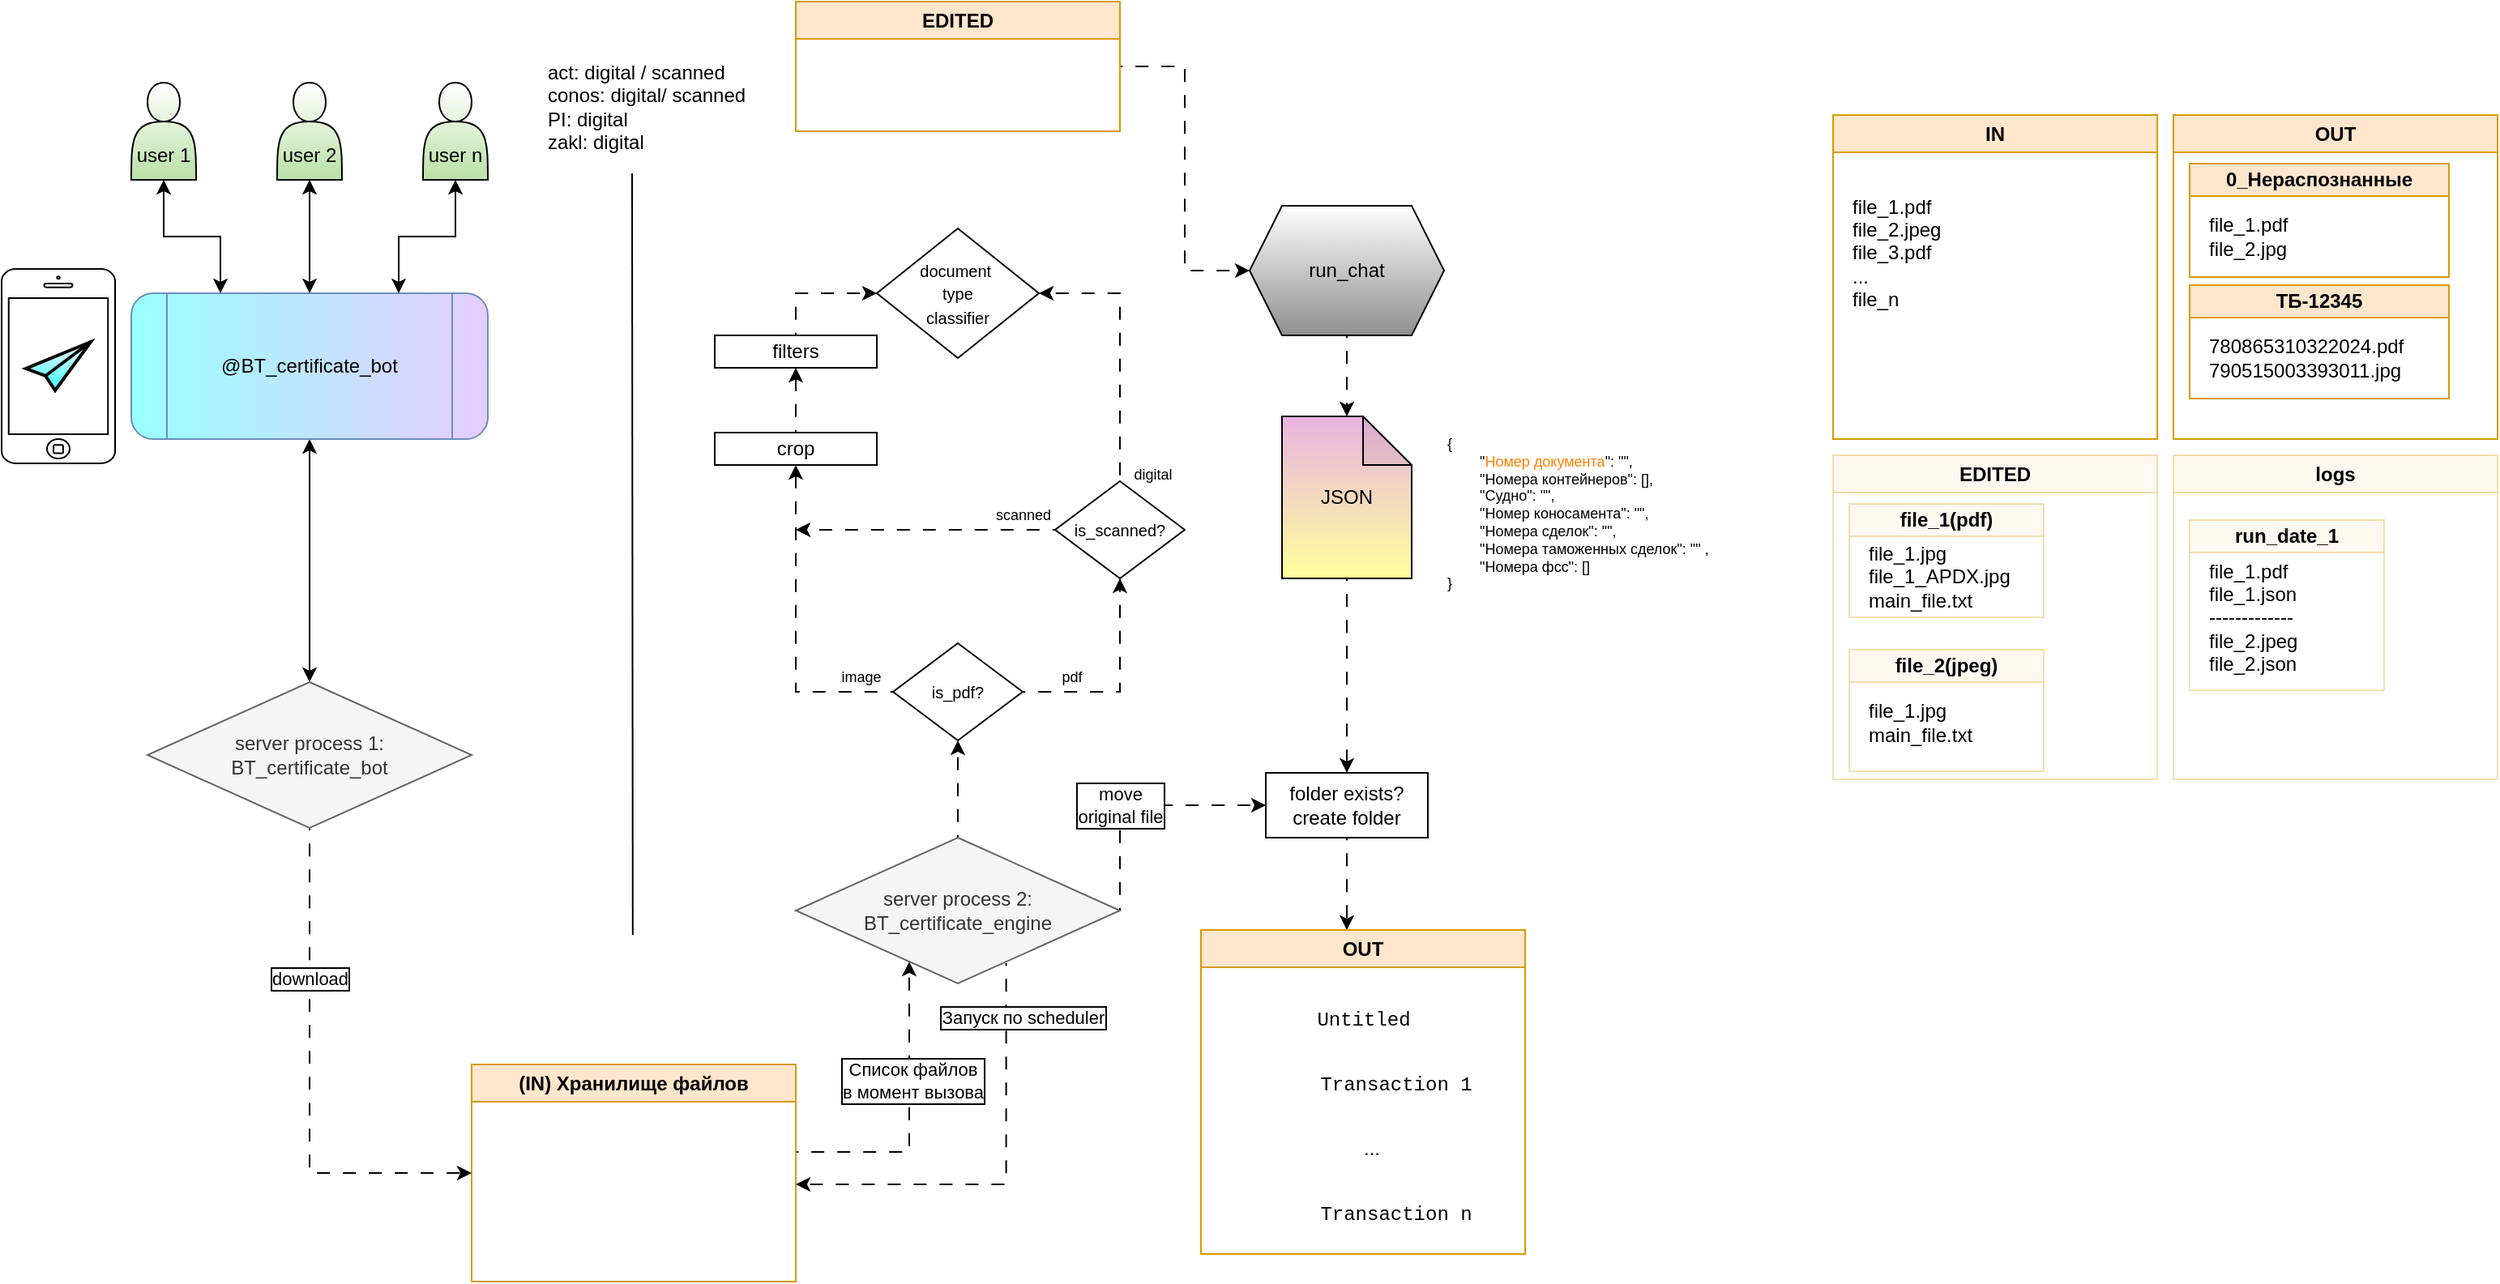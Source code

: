 <mxfile version="24.7.10">
  <diagram name="Страница — 1" id="nFlIvW7RXUWw04aqbfRn">
    <mxGraphModel dx="717" dy="386" grid="1" gridSize="10" guides="1" tooltips="1" connect="1" arrows="1" fold="1" page="1" pageScale="1" pageWidth="1169" pageHeight="827" math="0" shadow="0">
      <root>
        <mxCell id="0" />
        <mxCell id="1" parent="0" />
        <mxCell id="kq3kGYvFlhLmw1rVurGL-52" value="" style="html=1;verticalLabelPosition=bottom;labelBackgroundColor=#ffffff;verticalAlign=top;shadow=0;dashed=0;strokeWidth=1;shape=mxgraph.ios7.misc.iphone;strokeColor=#000000;" parent="1" vertex="1">
          <mxGeometry x="100" y="195" width="70" height="120" as="geometry" />
        </mxCell>
        <mxCell id="kq3kGYvFlhLmw1rVurGL-1" value="" style="endArrow=none;html=1;rounded=0;" parent="1" edge="1">
          <mxGeometry width="50" height="50" relative="1" as="geometry">
            <mxPoint x="489.41" y="606" as="sourcePoint" />
            <mxPoint x="489" y="136" as="targetPoint" />
          </mxGeometry>
        </mxCell>
        <mxCell id="kq3kGYvFlhLmw1rVurGL-22" style="edgeStyle=orthogonalEdgeStyle;rounded=0;orthogonalLoop=1;jettySize=auto;html=1;flowAnimation=1;" parent="1" target="kq3kGYvFlhLmw1rVurGL-16" edge="1">
          <mxGeometry relative="1" as="geometry">
            <mxPoint x="590" y="740" as="sourcePoint" />
            <mxPoint x="670" y="536" as="targetPoint" />
            <Array as="points">
              <mxPoint x="590" y="740" />
              <mxPoint x="660" y="740" />
            </Array>
          </mxGeometry>
        </mxCell>
        <mxCell id="kq3kGYvFlhLmw1rVurGL-23" value="Список файлов&lt;div&gt;в момент вызова&lt;/div&gt;" style="edgeLabel;html=1;align=center;verticalAlign=middle;resizable=0;points=[];labelBorderColor=default;" parent="kq3kGYvFlhLmw1rVurGL-22" vertex="1" connectable="0">
          <mxGeometry x="0.214" y="-2" relative="1" as="geometry">
            <mxPoint as="offset" />
          </mxGeometry>
        </mxCell>
        <mxCell id="kq3kGYvFlhLmw1rVurGL-2" value="(IN) Хранилище файлов" style="swimlane;whiteSpace=wrap;html=1;fillColor=#ffe6cc;strokeColor=#d79b00;" parent="1" vertex="1">
          <mxGeometry x="390" y="686" width="200" height="134" as="geometry" />
        </mxCell>
        <mxCell id="kq3kGYvFlhLmw1rVurGL-6" style="edgeStyle=orthogonalEdgeStyle;rounded=0;orthogonalLoop=1;jettySize=auto;html=1;entryX=0.5;entryY=0;entryDx=0;entryDy=0;startArrow=classic;startFill=1;" parent="1" source="kq3kGYvFlhLmw1rVurGL-3" target="kq3kGYvFlhLmw1rVurGL-4" edge="1">
          <mxGeometry relative="1" as="geometry" />
        </mxCell>
        <mxCell id="kq3kGYvFlhLmw1rVurGL-3" value="&lt;div&gt;&lt;span style=&quot;background-color: initial;&quot;&gt;@BT_certificate_bot&lt;/span&gt;&lt;br&gt;&lt;/div&gt;" style="shape=process;whiteSpace=wrap;html=1;backgroundOutline=1;fillColor=#E5CCFF;strokeColor=#6c8ebf;gradientColor=#99FFFF;gradientDirection=west;rounded=1;" parent="1" vertex="1">
          <mxGeometry x="180" y="210" width="220" height="90" as="geometry" />
        </mxCell>
        <mxCell id="kq3kGYvFlhLmw1rVurGL-14" style="edgeStyle=orthogonalEdgeStyle;rounded=0;orthogonalLoop=1;jettySize=auto;html=1;entryX=0;entryY=0.5;entryDx=0;entryDy=0;flowAnimation=1;" parent="1" source="kq3kGYvFlhLmw1rVurGL-4" target="kq3kGYvFlhLmw1rVurGL-2" edge="1">
          <mxGeometry relative="1" as="geometry" />
        </mxCell>
        <mxCell id="kq3kGYvFlhLmw1rVurGL-18" value="download" style="edgeLabel;html=1;align=center;verticalAlign=middle;resizable=0;points=[];labelBorderColor=default;" parent="kq3kGYvFlhLmw1rVurGL-14" vertex="1" connectable="0">
          <mxGeometry x="-0.406" relative="1" as="geometry">
            <mxPoint as="offset" />
          </mxGeometry>
        </mxCell>
        <mxCell id="kq3kGYvFlhLmw1rVurGL-4" value="&lt;div&gt;server process 1:&lt;/div&gt;BT_certificate_bot" style="rhombus;whiteSpace=wrap;html=1;fillColor=#f5f5f5;fontColor=#333333;strokeColor=#666666;" parent="1" vertex="1">
          <mxGeometry x="190" y="450" width="200" height="90" as="geometry" />
        </mxCell>
        <mxCell id="kq3kGYvFlhLmw1rVurGL-11" style="edgeStyle=orthogonalEdgeStyle;rounded=0;orthogonalLoop=1;jettySize=auto;html=1;entryX=0.5;entryY=0;entryDx=0;entryDy=0;startArrow=classic;startFill=1;flowAnimation=0;" parent="1" source="kq3kGYvFlhLmw1rVurGL-7" target="kq3kGYvFlhLmw1rVurGL-3" edge="1">
          <mxGeometry relative="1" as="geometry" />
        </mxCell>
        <mxCell id="kq3kGYvFlhLmw1rVurGL-7" value="&lt;div&gt;&lt;br&gt;&lt;/div&gt;&lt;div&gt;&lt;br&gt;&lt;/div&gt;&lt;div&gt;user 2&lt;/div&gt;" style="shape=actor;whiteSpace=wrap;html=1;gradientColor=#B9E0A5;" parent="1" vertex="1">
          <mxGeometry x="270" y="80" width="40" height="60" as="geometry" />
        </mxCell>
        <mxCell id="kq3kGYvFlhLmw1rVurGL-12" style="edgeStyle=orthogonalEdgeStyle;rounded=0;orthogonalLoop=1;jettySize=auto;html=1;entryX=0.75;entryY=0;entryDx=0;entryDy=0;startArrow=classic;startFill=1;flowAnimation=0;" parent="1" source="kq3kGYvFlhLmw1rVurGL-8" target="kq3kGYvFlhLmw1rVurGL-3" edge="1">
          <mxGeometry relative="1" as="geometry" />
        </mxCell>
        <mxCell id="kq3kGYvFlhLmw1rVurGL-8" value="&lt;div&gt;&lt;br&gt;&lt;/div&gt;&lt;div&gt;&lt;br&gt;&lt;/div&gt;&lt;div&gt;user n&lt;/div&gt;" style="shape=actor;whiteSpace=wrap;html=1;gradientColor=#B9E0A5;" parent="1" vertex="1">
          <mxGeometry x="360" y="80" width="40" height="60" as="geometry" />
        </mxCell>
        <mxCell id="kq3kGYvFlhLmw1rVurGL-10" style="edgeStyle=orthogonalEdgeStyle;rounded=0;orthogonalLoop=1;jettySize=auto;html=1;entryX=0.25;entryY=0;entryDx=0;entryDy=0;startArrow=classic;startFill=1;flowAnimation=0;" parent="1" source="kq3kGYvFlhLmw1rVurGL-9" target="kq3kGYvFlhLmw1rVurGL-3" edge="1">
          <mxGeometry relative="1" as="geometry" />
        </mxCell>
        <mxCell id="kq3kGYvFlhLmw1rVurGL-9" value="&lt;div&gt;&lt;br&gt;&lt;/div&gt;&lt;div&gt;&lt;br&gt;&lt;/div&gt;&lt;div&gt;user 1&lt;/div&gt;" style="shape=actor;whiteSpace=wrap;html=1;gradientColor=#B9E0A5;" parent="1" vertex="1">
          <mxGeometry x="180" y="80" width="40" height="60" as="geometry" />
        </mxCell>
        <mxCell id="kq3kGYvFlhLmw1rVurGL-20" style="edgeStyle=orthogonalEdgeStyle;rounded=0;orthogonalLoop=1;jettySize=auto;html=1;flowAnimation=1;exitX=0.649;exitY=0.861;exitDx=0;exitDy=0;exitPerimeter=0;" parent="1" source="kq3kGYvFlhLmw1rVurGL-16" edge="1">
          <mxGeometry relative="1" as="geometry">
            <mxPoint x="720" y="556" as="sourcePoint" />
            <mxPoint x="590" y="760" as="targetPoint" />
            <Array as="points">
              <mxPoint x="720" y="760" />
              <mxPoint x="590" y="760" />
            </Array>
          </mxGeometry>
        </mxCell>
        <mxCell id="kq3kGYvFlhLmw1rVurGL-21" value="Запуск по scheduler" style="edgeLabel;html=1;align=center;verticalAlign=middle;resizable=0;points=[];labelBorderColor=default;" parent="kq3kGYvFlhLmw1rVurGL-20" vertex="1" connectable="0">
          <mxGeometry x="-0.323" y="-2" relative="1" as="geometry">
            <mxPoint x="12" y="-57" as="offset" />
          </mxGeometry>
        </mxCell>
        <mxCell id="kq3kGYvFlhLmw1rVurGL-25" style="edgeStyle=orthogonalEdgeStyle;rounded=0;orthogonalLoop=1;jettySize=auto;html=1;entryX=0.5;entryY=1;entryDx=0;entryDy=0;flowAnimation=1;" parent="1" source="kq3kGYvFlhLmw1rVurGL-16" target="njDAms0orBpvmSmEVXDO-14" edge="1">
          <mxGeometry relative="1" as="geometry" />
        </mxCell>
        <mxCell id="kq3kGYvFlhLmw1rVurGL-39" style="edgeStyle=orthogonalEdgeStyle;rounded=0;orthogonalLoop=1;jettySize=auto;html=1;flowAnimation=1;entryX=0;entryY=0.5;entryDx=0;entryDy=0;exitX=1;exitY=0.5;exitDx=0;exitDy=0;" parent="1" target="kq3kGYvFlhLmw1rVurGL-38" edge="1" source="kq3kGYvFlhLmw1rVurGL-16">
          <mxGeometry relative="1" as="geometry">
            <Array as="points">
              <mxPoint x="790" y="526" />
            </Array>
            <mxPoint x="720" y="526" as="sourcePoint" />
            <mxPoint x="830" y="536" as="targetPoint" />
          </mxGeometry>
        </mxCell>
        <mxCell id="kq3kGYvFlhLmw1rVurGL-40" value="&lt;div&gt;move&lt;/div&gt;original file" style="edgeLabel;html=1;align=center;verticalAlign=middle;resizable=0;points=[];labelBorderColor=default;" parent="kq3kGYvFlhLmw1rVurGL-39" vertex="1" connectable="0">
          <mxGeometry x="-0.171" relative="1" as="geometry">
            <mxPoint y="-1" as="offset" />
          </mxGeometry>
        </mxCell>
        <mxCell id="kq3kGYvFlhLmw1rVurGL-16" value="&lt;div&gt;server process 2:&lt;/div&gt;BT_certificate_engine" style="rhombus;whiteSpace=wrap;html=1;fillColor=#f5f5f5;fontColor=#333333;strokeColor=#666666;" parent="1" vertex="1">
          <mxGeometry x="590" y="546" width="200" height="90" as="geometry" />
        </mxCell>
        <mxCell id="kq3kGYvFlhLmw1rVurGL-27" style="edgeStyle=orthogonalEdgeStyle;rounded=0;orthogonalLoop=1;jettySize=auto;html=1;entryX=0.5;entryY=1;entryDx=0;entryDy=0;flowAnimation=1;" parent="1" source="kq3kGYvFlhLmw1rVurGL-24" target="kq3kGYvFlhLmw1rVurGL-26" edge="1">
          <mxGeometry relative="1" as="geometry" />
        </mxCell>
        <mxCell id="kq3kGYvFlhLmw1rVurGL-24" value="crop" style="rounded=0;whiteSpace=wrap;html=1;" parent="1" vertex="1">
          <mxGeometry x="540" y="296" width="100" height="20" as="geometry" />
        </mxCell>
        <mxCell id="kq3kGYvFlhLmw1rVurGL-29" style="edgeStyle=orthogonalEdgeStyle;rounded=0;orthogonalLoop=1;jettySize=auto;html=1;entryX=0;entryY=0.5;entryDx=0;entryDy=0;flowAnimation=1;" parent="1" source="kq3kGYvFlhLmw1rVurGL-26" target="W8CIVgpLSEFgTAD0cFvs-2" edge="1">
          <mxGeometry relative="1" as="geometry">
            <Array as="points">
              <mxPoint x="590" y="210" />
            </Array>
            <mxPoint x="640" y="186" as="targetPoint" />
          </mxGeometry>
        </mxCell>
        <mxCell id="kq3kGYvFlhLmw1rVurGL-26" value="filters" style="rounded=0;whiteSpace=wrap;html=1;" parent="1" vertex="1">
          <mxGeometry x="540" y="236" width="100" height="20" as="geometry" />
        </mxCell>
        <mxCell id="kq3kGYvFlhLmw1rVurGL-31" style="edgeStyle=orthogonalEdgeStyle;rounded=0;orthogonalLoop=1;jettySize=auto;html=1;entryX=0;entryY=0.5;entryDx=0;entryDy=0;flowAnimation=1;exitX=1;exitY=0.5;exitDx=0;exitDy=0;" parent="1" source="W8CIVgpLSEFgTAD0cFvs-1" target="kq3kGYvFlhLmw1rVurGL-30" edge="1">
          <mxGeometry relative="1" as="geometry" />
        </mxCell>
        <mxCell id="kq3kGYvFlhLmw1rVurGL-30" value="run_chat" style="shape=hexagon;perimeter=hexagonPerimeter2;whiteSpace=wrap;html=1;fixedSize=1;gradientColor=#8F8F8F;" parent="1" vertex="1">
          <mxGeometry x="870" y="156" width="120" height="80" as="geometry" />
        </mxCell>
        <mxCell id="kq3kGYvFlhLmw1rVurGL-37" style="edgeStyle=orthogonalEdgeStyle;rounded=0;orthogonalLoop=1;jettySize=auto;html=1;entryX=0.5;entryY=0;entryDx=0;entryDy=0;flowAnimation=1;" parent="1" source="kq3kGYvFlhLmw1rVurGL-32" target="kq3kGYvFlhLmw1rVurGL-38" edge="1">
          <mxGeometry relative="1" as="geometry">
            <mxPoint x="930" y="426" as="targetPoint" />
          </mxGeometry>
        </mxCell>
        <mxCell id="kq3kGYvFlhLmw1rVurGL-32" value="JSON" style="shape=note;whiteSpace=wrap;html=1;backgroundOutline=1;darkOpacity=0.05;gradientColor=#FFFF9C;fillColor=#E8B3E1;" parent="1" vertex="1">
          <mxGeometry x="890" y="286" width="80" height="100" as="geometry" />
        </mxCell>
        <mxCell id="kq3kGYvFlhLmw1rVurGL-34" value="&lt;div style=&quot;font-size: 9px;&quot;&gt;&lt;font style=&quot;font-size: 9px;&quot;&gt;{&lt;/font&gt;&lt;/div&gt;&lt;div style=&quot;font-size: 9px;&quot;&gt;&lt;span style=&quot;white-space-collapse: collapse;&quot;&gt;&lt;font style=&quot;font-size: 9px;&quot;&gt;&lt;span style=&quot;white-space-collapse: preserve;&quot;&gt;&#x9;&lt;/span&gt;&quot;&lt;font color=&quot;#ff8000&quot;&gt;Номер документа&lt;/font&gt;&quot;: &quot;&quot;,&lt;/font&gt;&lt;/span&gt;&lt;/div&gt;&lt;div style=&quot;font-size: 9px;&quot;&gt;&lt;span style=&quot;white-space-collapse: collapse;&quot;&gt;&lt;font style=&quot;font-size: 9px;&quot;&gt;&lt;span style=&quot;white-space-collapse: preserve;&quot;&gt;&#x9;&lt;/span&gt;&quot;Номера контейнеров&quot;: [],&lt;/font&gt;&lt;/span&gt;&lt;/div&gt;&lt;div style=&quot;font-size: 9px;&quot;&gt;&lt;span style=&quot;white-space-collapse: collapse;&quot;&gt;&lt;font style=&quot;font-size: 9px;&quot;&gt;&lt;span style=&quot;white-space-collapse: preserve;&quot;&gt;&#x9;&lt;/span&gt;&quot;Судно&quot;: &quot;&quot;,&lt;/font&gt;&lt;/span&gt;&lt;/div&gt;&lt;div style=&quot;font-size: 9px;&quot;&gt;&lt;span style=&quot;white-space-collapse: collapse;&quot;&gt;&lt;font style=&quot;font-size: 9px;&quot;&gt;&lt;span style=&quot;white-space-collapse: preserve;&quot;&gt;&#x9;&lt;/span&gt;&quot;Номер коносамента&quot;: &quot;&quot;,&lt;/font&gt;&lt;/span&gt;&lt;/div&gt;&lt;div style=&quot;font-size: 9px;&quot;&gt;&lt;span style=&quot;white-space-collapse: collapse;&quot;&gt;&lt;font style=&quot;font-size: 9px;&quot;&gt;&lt;span style=&quot;white-space-collapse: preserve;&quot;&gt;&#x9;&lt;/span&gt;&quot;Номера сделок&quot;: &quot;&quot;,&lt;/font&gt;&lt;/span&gt;&lt;/div&gt;&lt;div style=&quot;font-size: 9px;&quot;&gt;&lt;span style=&quot;white-space-collapse: collapse;&quot;&gt;&lt;font style=&quot;font-size: 9px;&quot;&gt;&lt;span style=&quot;white-space-collapse: preserve;&quot;&gt;&#x9;&lt;/span&gt;&quot;Номера таможенных сделок&quot;: &quot;&quot; ,&lt;/font&gt;&lt;/span&gt;&lt;/div&gt;&lt;div style=&quot;font-size: 9px;&quot;&gt;&lt;span style=&quot;white-space-collapse: collapse;&quot;&gt;&lt;font style=&quot;font-size: 9px;&quot;&gt;&lt;span style=&quot;white-space: pre;&quot;&gt;&#x9;&lt;/span&gt;&quot;Номера фсс&quot;: []&lt;/font&gt;&lt;/span&gt;&lt;/div&gt;&lt;div style=&quot;font-size: 9px;&quot;&gt;&lt;font style=&quot;font-size: 9px;&quot;&gt;}&lt;/font&gt;&lt;/div&gt;" style="text;html=1;align=left;verticalAlign=middle;resizable=0;points=[];autosize=1;strokeColor=none;fillColor=none;glass=0;rounded=0;" parent="1" vertex="1">
          <mxGeometry x="990" y="291" width="180" height="110" as="geometry" />
        </mxCell>
        <mxCell id="kq3kGYvFlhLmw1rVurGL-35" style="edgeStyle=orthogonalEdgeStyle;rounded=0;orthogonalLoop=1;jettySize=auto;html=1;entryX=0.5;entryY=0;entryDx=0;entryDy=0;entryPerimeter=0;flowAnimation=1;" parent="1" source="kq3kGYvFlhLmw1rVurGL-30" target="kq3kGYvFlhLmw1rVurGL-32" edge="1">
          <mxGeometry relative="1" as="geometry" />
        </mxCell>
        <mxCell id="kq3kGYvFlhLmw1rVurGL-41" style="edgeStyle=orthogonalEdgeStyle;rounded=0;orthogonalLoop=1;jettySize=auto;html=1;flowAnimation=1;" parent="1" source="kq3kGYvFlhLmw1rVurGL-38" edge="1">
          <mxGeometry relative="1" as="geometry">
            <mxPoint x="930" y="603.0" as="targetPoint" />
          </mxGeometry>
        </mxCell>
        <mxCell id="kq3kGYvFlhLmw1rVurGL-38" value="folder exists?&lt;div&gt;create folder&lt;/div&gt;" style="rounded=0;whiteSpace=wrap;html=1;" parent="1" vertex="1">
          <mxGeometry x="880" y="506" width="100" height="40" as="geometry" />
        </mxCell>
        <mxCell id="kq3kGYvFlhLmw1rVurGL-43" value="OUT" style="swimlane;whiteSpace=wrap;html=1;fillColor=#ffe6cc;strokeColor=#d79b00;" parent="1" vertex="1">
          <mxGeometry x="840" y="603" width="200" height="200" as="geometry" />
        </mxCell>
        <mxCell id="kq3kGYvFlhLmw1rVurGL-44" value="" style="shape=image;verticalLabelPosition=bottom;labelBackgroundColor=default;verticalAlign=top;aspect=fixed;imageAspect=0;image=https://upload.wikimedia.org/wikipedia/commons/thumb/5/59/OneDrive_Folder_Icon.svg/2048px-OneDrive_Folder_Icon.svg.png;strokeWidth=0.5;" parent="kq3kGYvFlhLmw1rVurGL-43" vertex="1">
          <mxGeometry x="15" y="30" width="50" height="50" as="geometry" />
        </mxCell>
        <mxCell id="kq3kGYvFlhLmw1rVurGL-45" value="&lt;font face=&quot;Courier New&quot;&gt;Untitled&lt;/font&gt;" style="text;html=1;align=center;verticalAlign=middle;resizable=0;points=[];autosize=1;strokeColor=none;fillColor=none;" parent="kq3kGYvFlhLmw1rVurGL-43" vertex="1">
          <mxGeometry x="60" y="40" width="80" height="30" as="geometry" />
        </mxCell>
        <mxCell id="kq3kGYvFlhLmw1rVurGL-46" value="" style="shape=image;verticalLabelPosition=bottom;labelBackgroundColor=default;verticalAlign=top;aspect=fixed;imageAspect=0;image=https://upload.wikimedia.org/wikipedia/commons/thumb/5/59/OneDrive_Folder_Icon.svg/2048px-OneDrive_Folder_Icon.svg.png;strokeWidth=0.5;" parent="kq3kGYvFlhLmw1rVurGL-43" vertex="1">
          <mxGeometry x="15" y="70" width="50" height="50" as="geometry" />
        </mxCell>
        <mxCell id="kq3kGYvFlhLmw1rVurGL-47" value="&lt;font face=&quot;Courier New&quot;&gt;Transaction 1&lt;/font&gt;" style="text;html=1;align=center;verticalAlign=middle;resizable=0;points=[];autosize=1;strokeColor=none;fillColor=none;" parent="kq3kGYvFlhLmw1rVurGL-43" vertex="1">
          <mxGeometry x="60" y="80" width="120" height="30" as="geometry" />
        </mxCell>
        <mxCell id="kq3kGYvFlhLmw1rVurGL-48" value="" style="shape=image;verticalLabelPosition=bottom;labelBackgroundColor=default;verticalAlign=top;aspect=fixed;imageAspect=0;image=https://upload.wikimedia.org/wikipedia/commons/thumb/5/59/OneDrive_Folder_Icon.svg/2048px-OneDrive_Folder_Icon.svg.png;strokeWidth=0.5;" parent="kq3kGYvFlhLmw1rVurGL-43" vertex="1">
          <mxGeometry x="15" y="150" width="50" height="50" as="geometry" />
        </mxCell>
        <mxCell id="kq3kGYvFlhLmw1rVurGL-49" value="&lt;font face=&quot;Courier New&quot;&gt;Transaction n&lt;/font&gt;" style="text;html=1;align=center;verticalAlign=middle;resizable=0;points=[];autosize=1;strokeColor=none;fillColor=none;" parent="kq3kGYvFlhLmw1rVurGL-43" vertex="1">
          <mxGeometry x="60" y="160" width="120" height="30" as="geometry" />
        </mxCell>
        <mxCell id="kq3kGYvFlhLmw1rVurGL-50" value="..." style="text;html=1;align=center;verticalAlign=middle;resizable=0;points=[];autosize=1;strokeColor=none;fillColor=none;" parent="kq3kGYvFlhLmw1rVurGL-43" vertex="1">
          <mxGeometry x="90" y="120" width="30" height="30" as="geometry" />
        </mxCell>
        <mxCell id="kq3kGYvFlhLmw1rVurGL-51" value="" style="html=1;verticalLabelPosition=bottom;align=center;labelBackgroundColor=#ffffff;verticalAlign=top;strokeWidth=2;strokeColor=#000000;shadow=0;dashed=0;shape=mxgraph.ios7.icons.pointer;gradientColor=#33FFFF;" parent="1" vertex="1">
          <mxGeometry x="115" y="240" width="40" height="30" as="geometry" />
        </mxCell>
        <mxCell id="tVhSA4Isbbz2kF50FV48-4" value="IN" style="swimlane;whiteSpace=wrap;html=1;fillColor=#ffe6cc;strokeColor=#d79b00;" parent="1" vertex="1">
          <mxGeometry x="1230" y="100" width="200" height="200" as="geometry" />
        </mxCell>
        <mxCell id="tVhSA4Isbbz2kF50FV48-5" value="file_1.pdf&lt;div&gt;file_2.jpeg&lt;/div&gt;&lt;div&gt;file_3.pdf&lt;/div&gt;&lt;div&gt;...&lt;/div&gt;&lt;div&gt;file_n&lt;/div&gt;" style="text;html=1;align=left;verticalAlign=middle;resizable=0;points=[];autosize=1;strokeColor=none;fillColor=none;" parent="tVhSA4Isbbz2kF50FV48-4" vertex="1">
          <mxGeometry x="10" y="40" width="80" height="90" as="geometry" />
        </mxCell>
        <mxCell id="tVhSA4Isbbz2kF50FV48-6" value="EDITED" style="swimlane;whiteSpace=wrap;html=1;fillColor=#ffe6cc;strokeColor=#d79b00;opacity=30;" parent="1" vertex="1">
          <mxGeometry x="1230" y="310" width="200" height="200" as="geometry" />
        </mxCell>
        <mxCell id="tVhSA4Isbbz2kF50FV48-9" value="file_1(pdf)" style="swimlane;whiteSpace=wrap;html=1;fillColor=#ffe6cc;strokeColor=#d79b00;startSize=20;opacity=30;" parent="tVhSA4Isbbz2kF50FV48-6" vertex="1">
          <mxGeometry x="10" y="30" width="120" height="70" as="geometry" />
        </mxCell>
        <mxCell id="tVhSA4Isbbz2kF50FV48-11" value="file_1.jpg&lt;div&gt;file_1_APDX.jpg&lt;/div&gt;&lt;div&gt;main_file.txt&lt;/div&gt;" style="text;html=1;align=left;verticalAlign=middle;resizable=0;points=[];autosize=1;strokeColor=none;fillColor=none;opacity=30;" parent="tVhSA4Isbbz2kF50FV48-9" vertex="1">
          <mxGeometry x="10" y="15" width="110" height="60" as="geometry" />
        </mxCell>
        <mxCell id="tVhSA4Isbbz2kF50FV48-10" value="file_2(jpeg)" style="swimlane;whiteSpace=wrap;html=1;fillColor=#ffe6cc;strokeColor=#d79b00;startSize=20;opacity=30;" parent="tVhSA4Isbbz2kF50FV48-6" vertex="1">
          <mxGeometry x="10" y="120" width="120" height="75" as="geometry" />
        </mxCell>
        <mxCell id="tVhSA4Isbbz2kF50FV48-12" value="file_1.jpg&lt;div&gt;&lt;span style=&quot;background-color: initial;&quot;&gt;main_file.txt&lt;/span&gt;&lt;br&gt;&lt;/div&gt;" style="text;html=1;align=left;verticalAlign=middle;resizable=0;points=[];autosize=1;strokeColor=none;fillColor=none;opacity=30;" parent="tVhSA4Isbbz2kF50FV48-10" vertex="1">
          <mxGeometry x="10" y="25" width="90" height="40" as="geometry" />
        </mxCell>
        <mxCell id="tVhSA4Isbbz2kF50FV48-13" value="OUT" style="swimlane;whiteSpace=wrap;html=1;fillColor=#ffe6cc;strokeColor=#d79b00;" parent="1" vertex="1">
          <mxGeometry x="1440" y="100" width="200" height="200" as="geometry" />
        </mxCell>
        <mxCell id="njDAms0orBpvmSmEVXDO-1" value="0_Нераспознанные" style="swimlane;whiteSpace=wrap;html=1;fillColor=#ffe6cc;strokeColor=#d79b00;startSize=20;" parent="tVhSA4Isbbz2kF50FV48-13" vertex="1">
          <mxGeometry x="10" y="30" width="160" height="70" as="geometry" />
        </mxCell>
        <mxCell id="njDAms0orBpvmSmEVXDO-2" value="file_1.pdf&lt;div&gt;file_2.jpg&lt;br&gt;&lt;/div&gt;" style="text;html=1;align=left;verticalAlign=middle;resizable=0;points=[];autosize=1;strokeColor=none;fillColor=none;" parent="njDAms0orBpvmSmEVXDO-1" vertex="1">
          <mxGeometry x="10" y="25" width="70" height="40" as="geometry" />
        </mxCell>
        <mxCell id="njDAms0orBpvmSmEVXDO-3" value="ТБ-12345" style="swimlane;whiteSpace=wrap;html=1;fillColor=#ffe6cc;strokeColor=#d79b00;startSize=20;" parent="tVhSA4Isbbz2kF50FV48-13" vertex="1">
          <mxGeometry x="10" y="105" width="160" height="70" as="geometry" />
        </mxCell>
        <mxCell id="njDAms0orBpvmSmEVXDO-4" value="&lt;div&gt;780865310322024.pdf&lt;/div&gt;&lt;div&gt;&lt;span style=&quot;background-color: initial;&quot;&gt;790515003393011&lt;/span&gt;.jpg&lt;/div&gt;" style="text;html=1;align=left;verticalAlign=middle;resizable=0;points=[];autosize=1;strokeColor=none;fillColor=none;" parent="njDAms0orBpvmSmEVXDO-3" vertex="1">
          <mxGeometry x="10" y="25" width="140" height="40" as="geometry" />
        </mxCell>
        <mxCell id="tVhSA4Isbbz2kF50FV48-16" value="logs" style="swimlane;whiteSpace=wrap;html=1;fillColor=#ffe6cc;strokeColor=#d79b00;opacity=30;" parent="1" vertex="1">
          <mxGeometry x="1440" y="310" width="200" height="200" as="geometry" />
        </mxCell>
        <mxCell id="tVhSA4Isbbz2kF50FV48-22" value="run_date_1" style="swimlane;whiteSpace=wrap;html=1;fillColor=#ffe6cc;strokeColor=#d79b00;startSize=20;opacity=30;" parent="1" vertex="1">
          <mxGeometry x="1450" y="350" width="120" height="105" as="geometry" />
        </mxCell>
        <mxCell id="tVhSA4Isbbz2kF50FV48-23" value="file_1.pdf&lt;div&gt;file_1.json&lt;/div&gt;&lt;div&gt;-------------&lt;/div&gt;&lt;div&gt;file_2.jpeg&lt;/div&gt;&lt;div&gt;file_2.json&lt;/div&gt;" style="text;html=1;align=left;verticalAlign=middle;resizable=0;points=[];autosize=1;strokeColor=none;fillColor=none;opacity=30;" parent="tVhSA4Isbbz2kF50FV48-22" vertex="1">
          <mxGeometry x="10" y="15" width="80" height="90" as="geometry" />
        </mxCell>
        <mxCell id="njDAms0orBpvmSmEVXDO-6" style="edgeStyle=orthogonalEdgeStyle;rounded=0;orthogonalLoop=1;jettySize=auto;html=1;flowAnimation=1;" parent="1" source="njDAms0orBpvmSmEVXDO-5" edge="1">
          <mxGeometry relative="1" as="geometry">
            <mxPoint x="590" y="356" as="targetPoint" />
          </mxGeometry>
        </mxCell>
        <mxCell id="njDAms0orBpvmSmEVXDO-7" value="&lt;font style=&quot;font-size: 9px;&quot;&gt;scanned&lt;/font&gt;" style="edgeLabel;html=1;align=center;verticalAlign=middle;resizable=0;points=[];" parent="njDAms0orBpvmSmEVXDO-6" vertex="1" connectable="0">
          <mxGeometry x="-0.287" relative="1" as="geometry">
            <mxPoint x="37" y="-10" as="offset" />
          </mxGeometry>
        </mxCell>
        <mxCell id="njDAms0orBpvmSmEVXDO-9" style="edgeStyle=orthogonalEdgeStyle;rounded=0;orthogonalLoop=1;jettySize=auto;html=1;flowAnimation=1;entryX=1;entryY=0.5;entryDx=0;entryDy=0;exitX=1;exitY=0.5;exitDx=0;exitDy=0;" parent="1" source="njDAms0orBpvmSmEVXDO-5" target="W8CIVgpLSEFgTAD0cFvs-2" edge="1">
          <mxGeometry relative="1" as="geometry">
            <mxPoint x="740" y="186" as="targetPoint" />
            <Array as="points">
              <mxPoint x="790" y="356" />
              <mxPoint x="790" y="210" />
            </Array>
          </mxGeometry>
        </mxCell>
        <mxCell id="njDAms0orBpvmSmEVXDO-10" value="&lt;font style=&quot;font-size: 9px;&quot;&gt;digital&lt;/font&gt;" style="edgeLabel;html=1;align=center;verticalAlign=middle;resizable=0;points=[];" parent="njDAms0orBpvmSmEVXDO-9" vertex="1" connectable="0">
          <mxGeometry x="-0.6" y="-2" relative="1" as="geometry">
            <mxPoint x="18" y="-28" as="offset" />
          </mxGeometry>
        </mxCell>
        <mxCell id="njDAms0orBpvmSmEVXDO-5" value="&lt;font style=&quot;font-size: 10px;&quot;&gt;is_scanned?&lt;/font&gt;" style="rhombus;whiteSpace=wrap;html=1;" parent="1" vertex="1">
          <mxGeometry x="750" y="326" width="80" height="60" as="geometry" />
        </mxCell>
        <mxCell id="njDAms0orBpvmSmEVXDO-15" style="edgeStyle=orthogonalEdgeStyle;rounded=0;orthogonalLoop=1;jettySize=auto;html=1;entryX=0.5;entryY=1;entryDx=0;entryDy=0;flowAnimation=1;" parent="1" source="njDAms0orBpvmSmEVXDO-14" target="njDAms0orBpvmSmEVXDO-5" edge="1">
          <mxGeometry relative="1" as="geometry" />
        </mxCell>
        <mxCell id="njDAms0orBpvmSmEVXDO-17" value="&lt;font style=&quot;font-size: 9px;&quot;&gt;pdf&lt;/font&gt;" style="edgeLabel;html=1;align=center;verticalAlign=middle;resizable=0;points=[];" parent="njDAms0orBpvmSmEVXDO-15" vertex="1" connectable="0">
          <mxGeometry x="-0.307" relative="1" as="geometry">
            <mxPoint x="-15" y="-10" as="offset" />
          </mxGeometry>
        </mxCell>
        <mxCell id="njDAms0orBpvmSmEVXDO-16" style="edgeStyle=orthogonalEdgeStyle;rounded=0;orthogonalLoop=1;jettySize=auto;html=1;entryX=0.5;entryY=1;entryDx=0;entryDy=0;flowAnimation=1;" parent="1" source="njDAms0orBpvmSmEVXDO-14" target="kq3kGYvFlhLmw1rVurGL-24" edge="1">
          <mxGeometry relative="1" as="geometry" />
        </mxCell>
        <mxCell id="njDAms0orBpvmSmEVXDO-18" value="&lt;font style=&quot;font-size: 9px;&quot;&gt;image&lt;/font&gt;" style="edgeLabel;html=1;align=center;verticalAlign=middle;resizable=0;points=[];" parent="njDAms0orBpvmSmEVXDO-16" vertex="1" connectable="0">
          <mxGeometry x="-0.718" relative="1" as="geometry">
            <mxPoint x="8" y="-10" as="offset" />
          </mxGeometry>
        </mxCell>
        <mxCell id="njDAms0orBpvmSmEVXDO-14" value="&lt;font style=&quot;font-size: 10px;&quot;&gt;is_pdf?&lt;/font&gt;" style="rhombus;whiteSpace=wrap;html=1;" parent="1" vertex="1">
          <mxGeometry x="650" y="426" width="80" height="60" as="geometry" />
        </mxCell>
        <mxCell id="W8CIVgpLSEFgTAD0cFvs-1" value="EDITED" style="swimlane;whiteSpace=wrap;html=1;fillColor=#ffe6cc;strokeColor=#d79b00;" vertex="1" parent="1">
          <mxGeometry x="590" y="30" width="200" height="80" as="geometry" />
        </mxCell>
        <mxCell id="W8CIVgpLSEFgTAD0cFvs-2" value="&lt;span style=&quot;font-size: 10px;&quot;&gt;document&amp;nbsp;&lt;/span&gt;&lt;div&gt;&lt;span style=&quot;font-size: 10px;&quot;&gt;type&lt;/span&gt;&lt;/div&gt;&lt;div&gt;&lt;span style=&quot;font-size: 10px;&quot;&gt;classifier&lt;/span&gt;&lt;/div&gt;" style="rhombus;whiteSpace=wrap;html=1;" vertex="1" parent="1">
          <mxGeometry x="640" y="170" width="100" height="80" as="geometry" />
        </mxCell>
        <mxCell id="W8CIVgpLSEFgTAD0cFvs-3" value="act: digital / scanned&lt;div&gt;conos: digital/ scanned&lt;/div&gt;&lt;div style=&quot;&quot;&gt;PI: digital&lt;/div&gt;&lt;div&gt;zakl: digital&lt;/div&gt;" style="text;html=1;align=left;verticalAlign=middle;resizable=0;points=[];autosize=1;strokeColor=none;fillColor=none;" vertex="1" parent="1">
          <mxGeometry x="435" y="60" width="150" height="70" as="geometry" />
        </mxCell>
      </root>
    </mxGraphModel>
  </diagram>
</mxfile>
